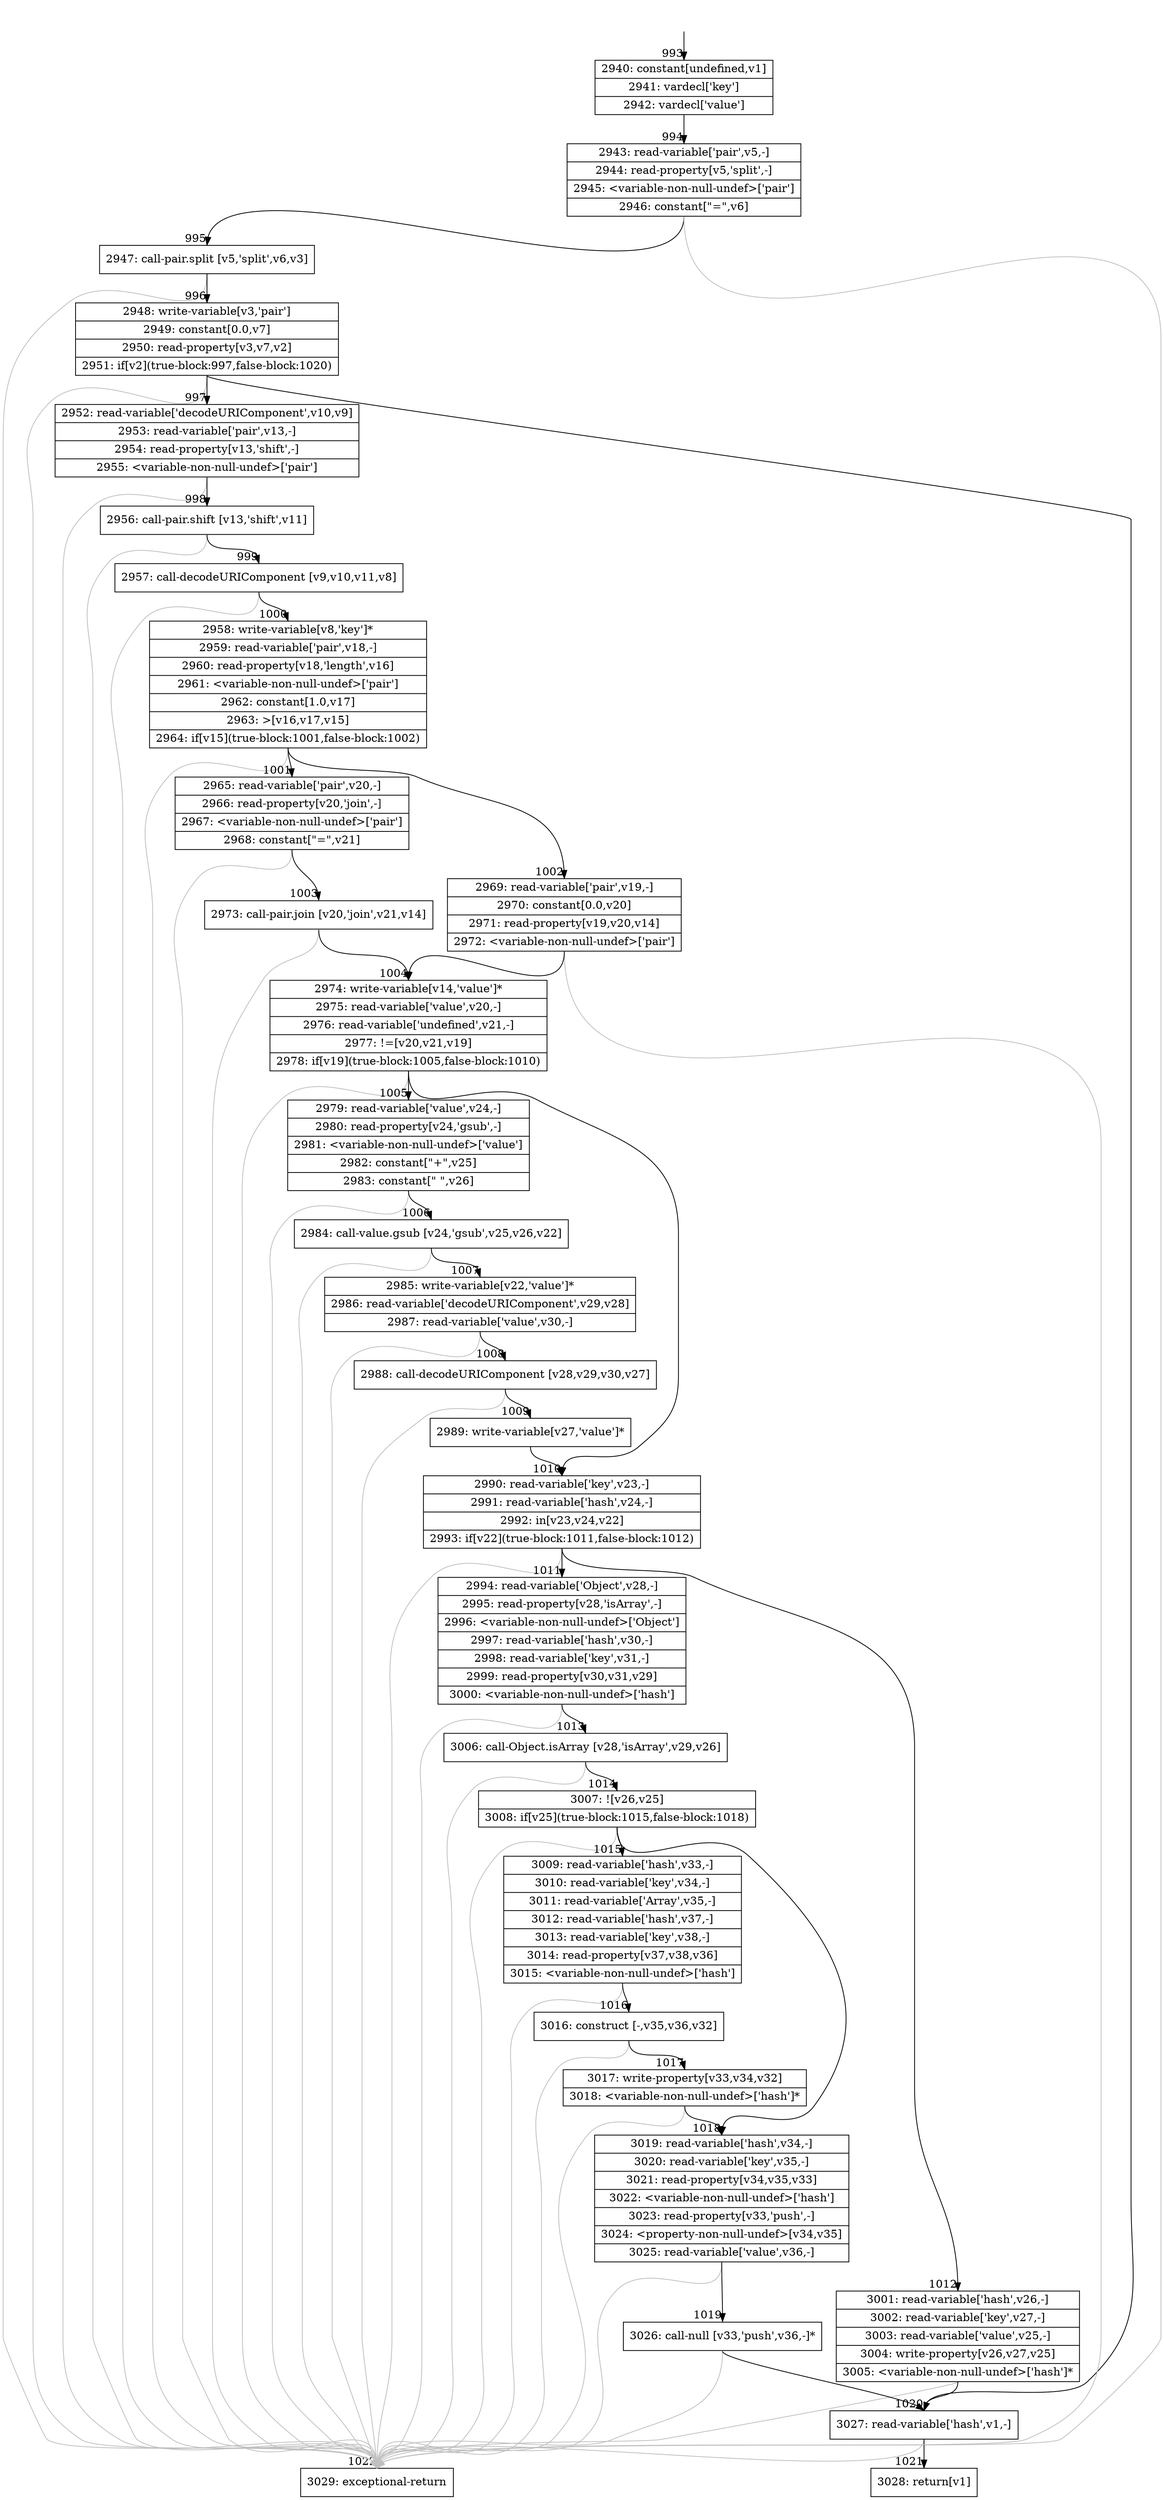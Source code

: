 digraph {
rankdir="TD"
BB_entry86[shape=none,label=""];
BB_entry86 -> BB993 [tailport=s, headport=n, headlabel="    993"]
BB993 [shape=record label="{2940: constant[undefined,v1]|2941: vardecl['key']|2942: vardecl['value']}" ] 
BB993 -> BB994 [tailport=s, headport=n, headlabel="      994"]
BB994 [shape=record label="{2943: read-variable['pair',v5,-]|2944: read-property[v5,'split',-]|2945: \<variable-non-null-undef\>['pair']|2946: constant[\"=\",v6]}" ] 
BB994 -> BB995 [tailport=s, headport=n, headlabel="      995"]
BB994 -> BB1022 [tailport=s, headport=n, color=gray, headlabel="      1022"]
BB995 [shape=record label="{2947: call-pair.split [v5,'split',v6,v3]}" ] 
BB995 -> BB996 [tailport=s, headport=n, headlabel="      996"]
BB995 -> BB1022 [tailport=s, headport=n, color=gray]
BB996 [shape=record label="{2948: write-variable[v3,'pair']|2949: constant[0.0,v7]|2950: read-property[v3,v7,v2]|2951: if[v2](true-block:997,false-block:1020)}" ] 
BB996 -> BB997 [tailport=s, headport=n, headlabel="      997"]
BB996 -> BB1020 [tailport=s, headport=n, headlabel="      1020"]
BB996 -> BB1022 [tailport=s, headport=n, color=gray]
BB997 [shape=record label="{2952: read-variable['decodeURIComponent',v10,v9]|2953: read-variable['pair',v13,-]|2954: read-property[v13,'shift',-]|2955: \<variable-non-null-undef\>['pair']}" ] 
BB997 -> BB998 [tailport=s, headport=n, headlabel="      998"]
BB997 -> BB1022 [tailport=s, headport=n, color=gray]
BB998 [shape=record label="{2956: call-pair.shift [v13,'shift',v11]}" ] 
BB998 -> BB999 [tailport=s, headport=n, headlabel="      999"]
BB998 -> BB1022 [tailport=s, headport=n, color=gray]
BB999 [shape=record label="{2957: call-decodeURIComponent [v9,v10,v11,v8]}" ] 
BB999 -> BB1000 [tailport=s, headport=n, headlabel="      1000"]
BB999 -> BB1022 [tailport=s, headport=n, color=gray]
BB1000 [shape=record label="{2958: write-variable[v8,'key']*|2959: read-variable['pair',v18,-]|2960: read-property[v18,'length',v16]|2961: \<variable-non-null-undef\>['pair']|2962: constant[1.0,v17]|2963: \>[v16,v17,v15]|2964: if[v15](true-block:1001,false-block:1002)}" ] 
BB1000 -> BB1001 [tailport=s, headport=n, headlabel="      1001"]
BB1000 -> BB1002 [tailport=s, headport=n, headlabel="      1002"]
BB1000 -> BB1022 [tailport=s, headport=n, color=gray]
BB1001 [shape=record label="{2965: read-variable['pair',v20,-]|2966: read-property[v20,'join',-]|2967: \<variable-non-null-undef\>['pair']|2968: constant[\"=\",v21]}" ] 
BB1001 -> BB1003 [tailport=s, headport=n, headlabel="      1003"]
BB1001 -> BB1022 [tailport=s, headport=n, color=gray]
BB1002 [shape=record label="{2969: read-variable['pair',v19,-]|2970: constant[0.0,v20]|2971: read-property[v19,v20,v14]|2972: \<variable-non-null-undef\>['pair']}" ] 
BB1002 -> BB1004 [tailport=s, headport=n, headlabel="      1004"]
BB1002 -> BB1022 [tailport=s, headport=n, color=gray]
BB1003 [shape=record label="{2973: call-pair.join [v20,'join',v21,v14]}" ] 
BB1003 -> BB1004 [tailport=s, headport=n]
BB1003 -> BB1022 [tailport=s, headport=n, color=gray]
BB1004 [shape=record label="{2974: write-variable[v14,'value']*|2975: read-variable['value',v20,-]|2976: read-variable['undefined',v21,-]|2977: !=[v20,v21,v19]|2978: if[v19](true-block:1005,false-block:1010)}" ] 
BB1004 -> BB1005 [tailport=s, headport=n, headlabel="      1005"]
BB1004 -> BB1010 [tailport=s, headport=n, headlabel="      1010"]
BB1004 -> BB1022 [tailport=s, headport=n, color=gray]
BB1005 [shape=record label="{2979: read-variable['value',v24,-]|2980: read-property[v24,'gsub',-]|2981: \<variable-non-null-undef\>['value']|2982: constant[\"+\",v25]|2983: constant[\" \",v26]}" ] 
BB1005 -> BB1006 [tailport=s, headport=n, headlabel="      1006"]
BB1005 -> BB1022 [tailport=s, headport=n, color=gray]
BB1006 [shape=record label="{2984: call-value.gsub [v24,'gsub',v25,v26,v22]}" ] 
BB1006 -> BB1007 [tailport=s, headport=n, headlabel="      1007"]
BB1006 -> BB1022 [tailport=s, headport=n, color=gray]
BB1007 [shape=record label="{2985: write-variable[v22,'value']*|2986: read-variable['decodeURIComponent',v29,v28]|2987: read-variable['value',v30,-]}" ] 
BB1007 -> BB1008 [tailport=s, headport=n, headlabel="      1008"]
BB1007 -> BB1022 [tailport=s, headport=n, color=gray]
BB1008 [shape=record label="{2988: call-decodeURIComponent [v28,v29,v30,v27]}" ] 
BB1008 -> BB1009 [tailport=s, headport=n, headlabel="      1009"]
BB1008 -> BB1022 [tailport=s, headport=n, color=gray]
BB1009 [shape=record label="{2989: write-variable[v27,'value']*}" ] 
BB1009 -> BB1010 [tailport=s, headport=n]
BB1010 [shape=record label="{2990: read-variable['key',v23,-]|2991: read-variable['hash',v24,-]|2992: in[v23,v24,v22]|2993: if[v22](true-block:1011,false-block:1012)}" ] 
BB1010 -> BB1011 [tailport=s, headport=n, headlabel="      1011"]
BB1010 -> BB1012 [tailport=s, headport=n, headlabel="      1012"]
BB1010 -> BB1022 [tailport=s, headport=n, color=gray]
BB1011 [shape=record label="{2994: read-variable['Object',v28,-]|2995: read-property[v28,'isArray',-]|2996: \<variable-non-null-undef\>['Object']|2997: read-variable['hash',v30,-]|2998: read-variable['key',v31,-]|2999: read-property[v30,v31,v29]|3000: \<variable-non-null-undef\>['hash']}" ] 
BB1011 -> BB1013 [tailport=s, headport=n, headlabel="      1013"]
BB1011 -> BB1022 [tailport=s, headport=n, color=gray]
BB1012 [shape=record label="{3001: read-variable['hash',v26,-]|3002: read-variable['key',v27,-]|3003: read-variable['value',v25,-]|3004: write-property[v26,v27,v25]|3005: \<variable-non-null-undef\>['hash']*}" ] 
BB1012 -> BB1020 [tailport=s, headport=n]
BB1012 -> BB1022 [tailport=s, headport=n, color=gray]
BB1013 [shape=record label="{3006: call-Object.isArray [v28,'isArray',v29,v26]}" ] 
BB1013 -> BB1014 [tailport=s, headport=n, headlabel="      1014"]
BB1013 -> BB1022 [tailport=s, headport=n, color=gray]
BB1014 [shape=record label="{3007: ![v26,v25]|3008: if[v25](true-block:1015,false-block:1018)}" ] 
BB1014 -> BB1015 [tailport=s, headport=n, headlabel="      1015"]
BB1014 -> BB1018 [tailport=s, headport=n, headlabel="      1018"]
BB1014 -> BB1022 [tailport=s, headport=n, color=gray]
BB1015 [shape=record label="{3009: read-variable['hash',v33,-]|3010: read-variable['key',v34,-]|3011: read-variable['Array',v35,-]|3012: read-variable['hash',v37,-]|3013: read-variable['key',v38,-]|3014: read-property[v37,v38,v36]|3015: \<variable-non-null-undef\>['hash']}" ] 
BB1015 -> BB1016 [tailport=s, headport=n, headlabel="      1016"]
BB1015 -> BB1022 [tailport=s, headport=n, color=gray]
BB1016 [shape=record label="{3016: construct [-,v35,v36,v32]}" ] 
BB1016 -> BB1017 [tailport=s, headport=n, headlabel="      1017"]
BB1016 -> BB1022 [tailport=s, headport=n, color=gray]
BB1017 [shape=record label="{3017: write-property[v33,v34,v32]|3018: \<variable-non-null-undef\>['hash']*}" ] 
BB1017 -> BB1018 [tailport=s, headport=n]
BB1017 -> BB1022 [tailport=s, headport=n, color=gray]
BB1018 [shape=record label="{3019: read-variable['hash',v34,-]|3020: read-variable['key',v35,-]|3021: read-property[v34,v35,v33]|3022: \<variable-non-null-undef\>['hash']|3023: read-property[v33,'push',-]|3024: \<property-non-null-undef\>[v34,v35]|3025: read-variable['value',v36,-]}" ] 
BB1018 -> BB1019 [tailport=s, headport=n, headlabel="      1019"]
BB1018 -> BB1022 [tailport=s, headport=n, color=gray]
BB1019 [shape=record label="{3026: call-null [v33,'push',v36,-]*}" ] 
BB1019 -> BB1020 [tailport=s, headport=n]
BB1019 -> BB1022 [tailport=s, headport=n, color=gray]
BB1020 [shape=record label="{3027: read-variable['hash',v1,-]}" ] 
BB1020 -> BB1021 [tailport=s, headport=n, headlabel="      1021"]
BB1020 -> BB1022 [tailport=s, headport=n, color=gray]
BB1021 [shape=record label="{3028: return[v1]}" ] 
BB1022 [shape=record label="{3029: exceptional-return}" ] 
//#$~ 672
}
